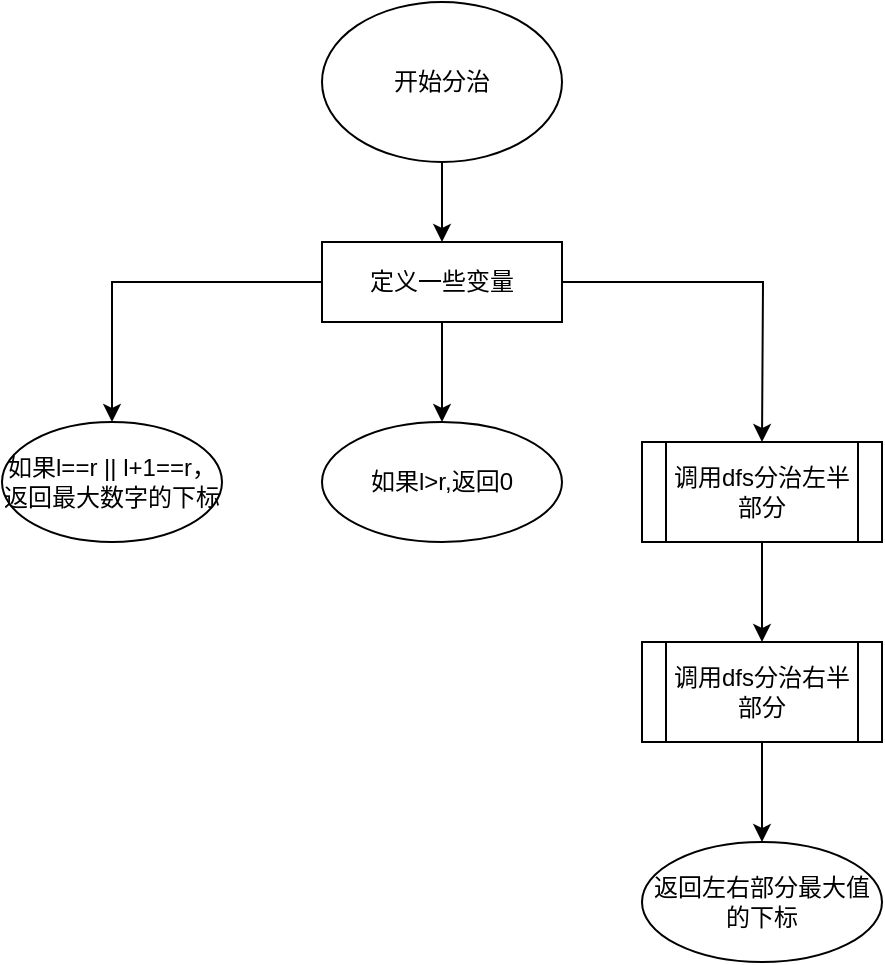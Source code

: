 <mxfile version="24.0.7" type="github">
  <diagram name="第 1 页" id="vG8Bw2dGSTPy_CpGYrH1">
    <mxGraphModel dx="1002" dy="665" grid="1" gridSize="10" guides="1" tooltips="1" connect="1" arrows="1" fold="1" page="1" pageScale="1" pageWidth="827" pageHeight="1169" math="0" shadow="0">
      <root>
        <mxCell id="0" />
        <mxCell id="1" parent="0" />
        <mxCell id="_TP8BTlposC3IhHWH7jg-6" style="edgeStyle=orthogonalEdgeStyle;rounded=0;orthogonalLoop=1;jettySize=auto;html=1;" edge="1" parent="1" source="_TP8BTlposC3IhHWH7jg-2">
          <mxGeometry relative="1" as="geometry">
            <mxPoint x="400" y="130" as="targetPoint" />
          </mxGeometry>
        </mxCell>
        <mxCell id="_TP8BTlposC3IhHWH7jg-2" value="开始分治" style="ellipse;whiteSpace=wrap;html=1;" vertex="1" parent="1">
          <mxGeometry x="340" y="10" width="120" height="80" as="geometry" />
        </mxCell>
        <mxCell id="_TP8BTlposC3IhHWH7jg-8" style="edgeStyle=orthogonalEdgeStyle;rounded=0;orthogonalLoop=1;jettySize=auto;html=1;" edge="1" parent="1" source="_TP8BTlposC3IhHWH7jg-7">
          <mxGeometry relative="1" as="geometry">
            <mxPoint x="400" y="220" as="targetPoint" />
          </mxGeometry>
        </mxCell>
        <mxCell id="_TP8BTlposC3IhHWH7jg-11" style="edgeStyle=orthogonalEdgeStyle;rounded=0;orthogonalLoop=1;jettySize=auto;html=1;" edge="1" parent="1" source="_TP8BTlposC3IhHWH7jg-7" target="_TP8BTlposC3IhHWH7jg-12">
          <mxGeometry relative="1" as="geometry">
            <mxPoint x="240" y="220" as="targetPoint" />
          </mxGeometry>
        </mxCell>
        <mxCell id="_TP8BTlposC3IhHWH7jg-13" style="edgeStyle=orthogonalEdgeStyle;rounded=0;orthogonalLoop=1;jettySize=auto;html=1;" edge="1" parent="1" source="_TP8BTlposC3IhHWH7jg-7">
          <mxGeometry relative="1" as="geometry">
            <mxPoint x="560" y="230" as="targetPoint" />
          </mxGeometry>
        </mxCell>
        <mxCell id="_TP8BTlposC3IhHWH7jg-7" value="定义一些变量" style="rounded=0;whiteSpace=wrap;html=1;" vertex="1" parent="1">
          <mxGeometry x="340" y="130" width="120" height="40" as="geometry" />
        </mxCell>
        <mxCell id="_TP8BTlposC3IhHWH7jg-9" value="如果l&amp;gt;r,返回0" style="ellipse;whiteSpace=wrap;html=1;" vertex="1" parent="1">
          <mxGeometry x="340" y="220" width="120" height="60" as="geometry" />
        </mxCell>
        <mxCell id="_TP8BTlposC3IhHWH7jg-12" value="如果l==r || l+1==r，返回最大数字的下标" style="ellipse;whiteSpace=wrap;html=1;" vertex="1" parent="1">
          <mxGeometry x="180" y="220" width="110" height="60" as="geometry" />
        </mxCell>
        <mxCell id="_TP8BTlposC3IhHWH7jg-15" style="edgeStyle=orthogonalEdgeStyle;rounded=0;orthogonalLoop=1;jettySize=auto;html=1;" edge="1" parent="1" source="_TP8BTlposC3IhHWH7jg-14" target="_TP8BTlposC3IhHWH7jg-16">
          <mxGeometry relative="1" as="geometry">
            <mxPoint x="560" y="320" as="targetPoint" />
          </mxGeometry>
        </mxCell>
        <mxCell id="_TP8BTlposC3IhHWH7jg-14" value="调用dfs分治左半部分" style="shape=process;whiteSpace=wrap;html=1;backgroundOutline=1;" vertex="1" parent="1">
          <mxGeometry x="500" y="230" width="120" height="50" as="geometry" />
        </mxCell>
        <mxCell id="_TP8BTlposC3IhHWH7jg-17" style="edgeStyle=orthogonalEdgeStyle;rounded=0;orthogonalLoop=1;jettySize=auto;html=1;" edge="1" parent="1" source="_TP8BTlposC3IhHWH7jg-16">
          <mxGeometry relative="1" as="geometry">
            <mxPoint x="560" y="430" as="targetPoint" />
          </mxGeometry>
        </mxCell>
        <mxCell id="_TP8BTlposC3IhHWH7jg-16" value="调用dfs分治右半部分" style="shape=process;whiteSpace=wrap;html=1;backgroundOutline=1;" vertex="1" parent="1">
          <mxGeometry x="500" y="330" width="120" height="50" as="geometry" />
        </mxCell>
        <mxCell id="_TP8BTlposC3IhHWH7jg-18" value="返回左右部分最大值的下标" style="ellipse;whiteSpace=wrap;html=1;" vertex="1" parent="1">
          <mxGeometry x="500" y="430" width="120" height="60" as="geometry" />
        </mxCell>
      </root>
    </mxGraphModel>
  </diagram>
</mxfile>
